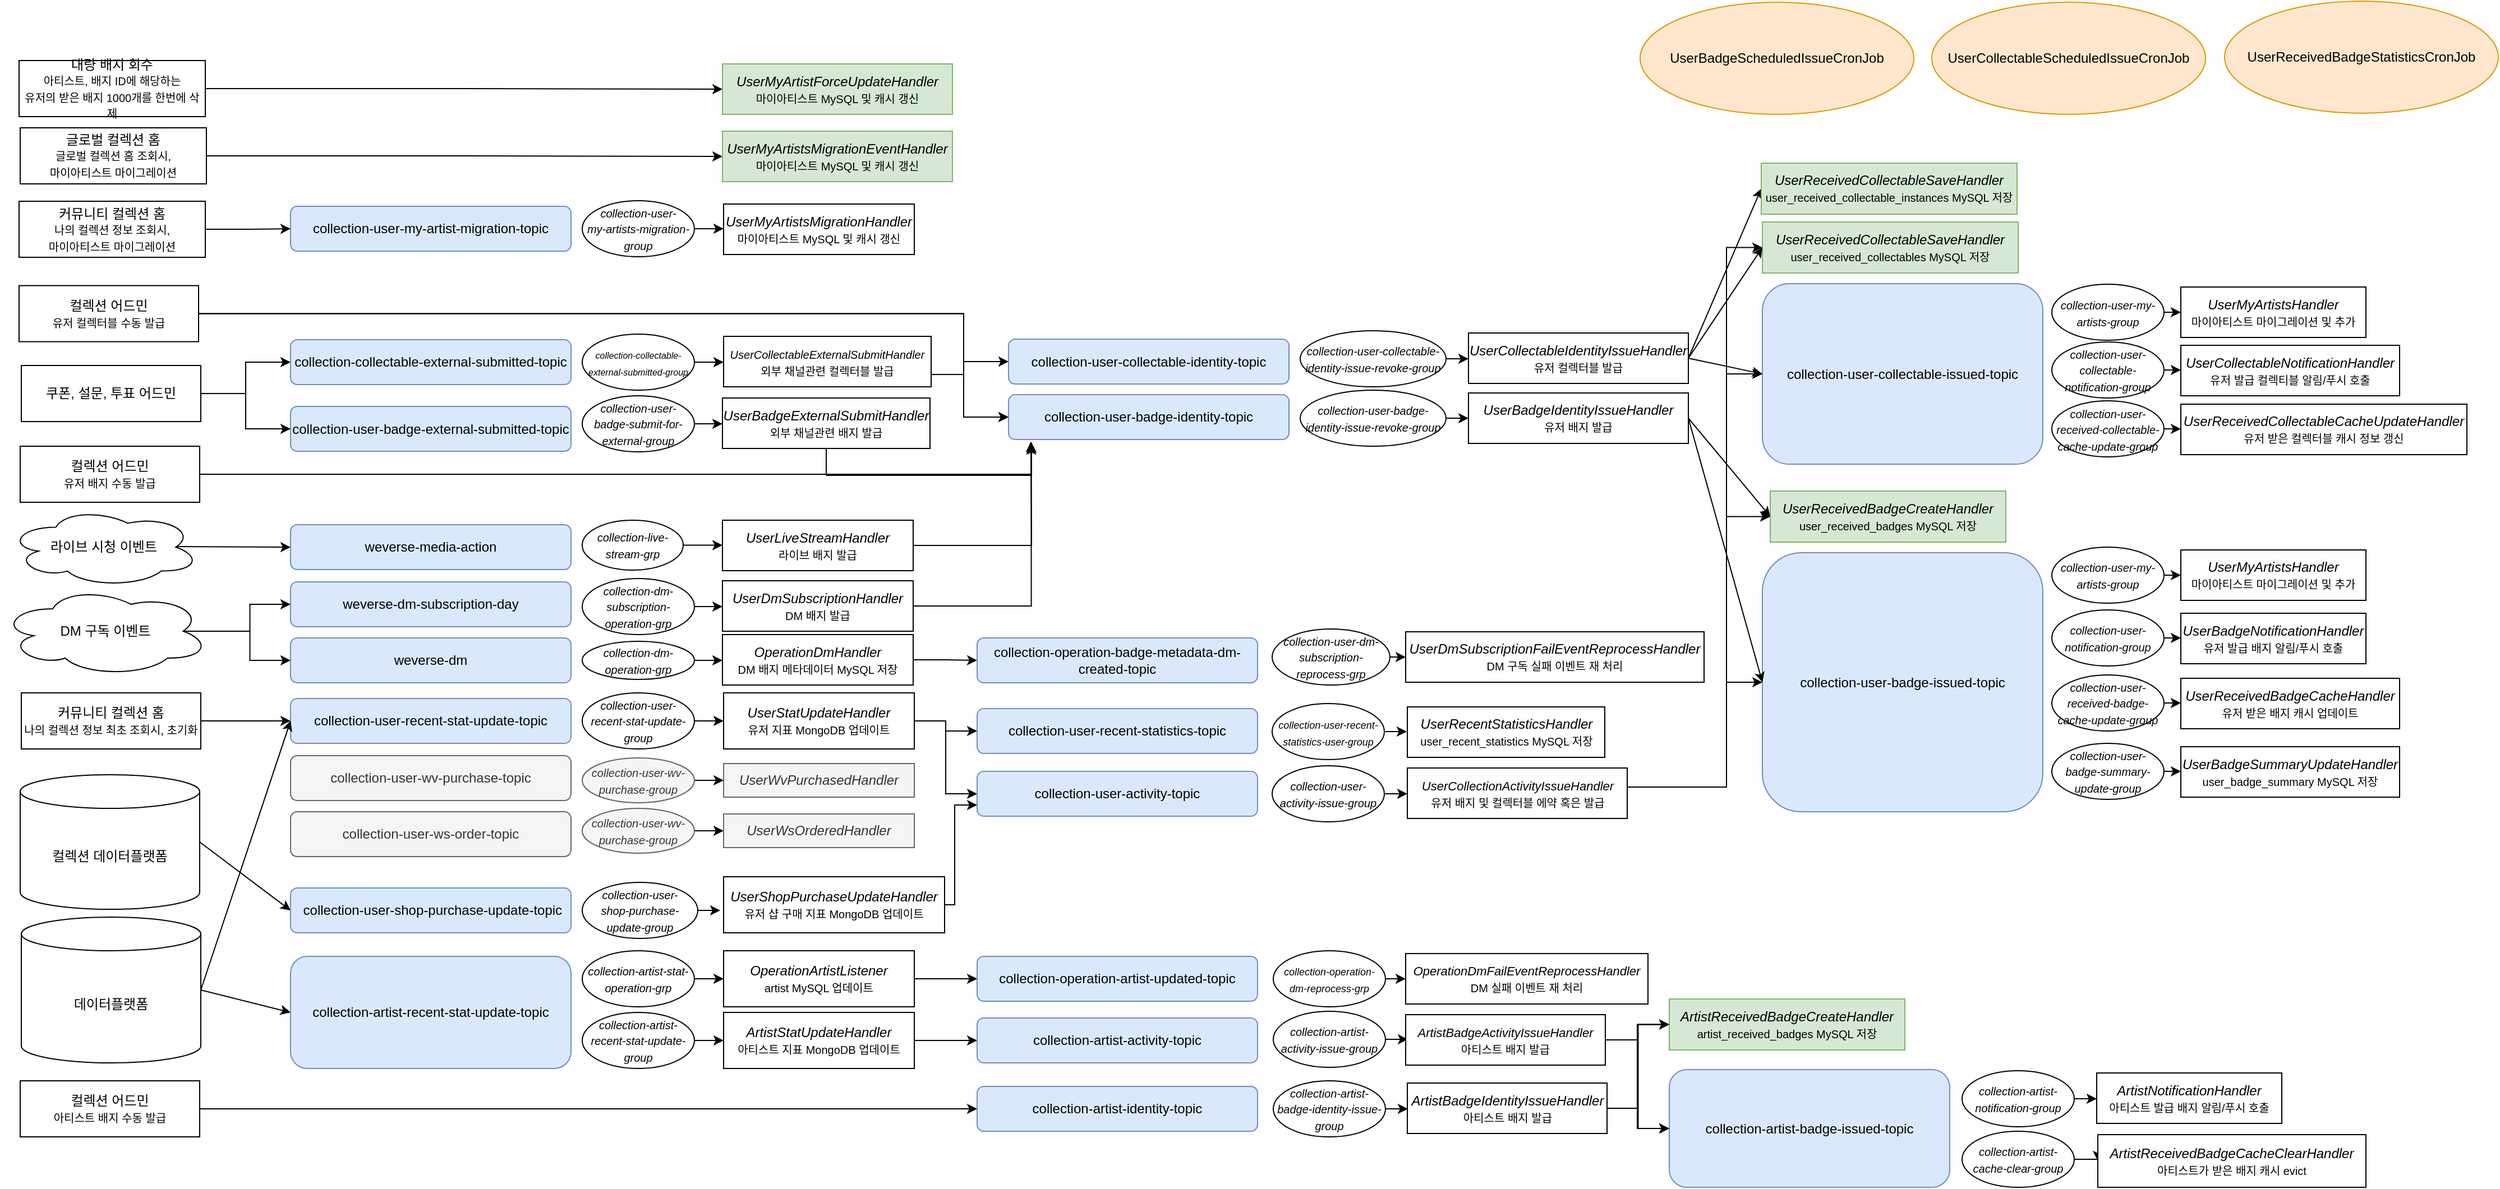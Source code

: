 <mxfile version="22.1.17" type="github">
  <diagram name="Kafka Event" id="AxXZHzaRcRMsWfZ9CsZy">
    <mxGraphModel dx="2446" dy="1454" grid="1" gridSize="10" guides="1" tooltips="1" connect="1" arrows="1" fold="1" page="1" pageScale="1" pageWidth="827" pageHeight="1169" math="0" shadow="0">
      <root>
        <mxCell id="0" />
        <mxCell id="1" parent="0" />
        <mxCell id="Hu20n-Qd5BMdo4HiK3WD-1" value="collection-user-recent-stat-update-topic" style="rounded=1;whiteSpace=wrap;html=1;fillColor=#dae8fc;strokeColor=#6c8ebf;" parent="1" vertex="1">
          <mxGeometry x="437" y="646" width="250" height="40" as="geometry" />
        </mxCell>
        <mxCell id="Hu20n-Qd5BMdo4HiK3WD-2" value="collection-operation-artist-updated-topic" style="rounded=1;whiteSpace=wrap;html=1;fillColor=#dae8fc;strokeColor=#6c8ebf;" parent="1" vertex="1">
          <mxGeometry x="1049" y="876" width="250" height="40" as="geometry" />
        </mxCell>
        <mxCell id="Hu20n-Qd5BMdo4HiK3WD-3" value="weverse-dm-subscription-day" style="rounded=1;whiteSpace=wrap;html=1;fillColor=#dae8fc;strokeColor=#6c8ebf;" parent="1" vertex="1">
          <mxGeometry x="437" y="542" width="250" height="40" as="geometry" />
        </mxCell>
        <mxCell id="Hu20n-Qd5BMdo4HiK3WD-4" value="collection-operation-badge-metadata-dm-created-topic" style="rounded=1;whiteSpace=wrap;html=1;fillColor=#dae8fc;strokeColor=#6c8ebf;" parent="1" vertex="1">
          <mxGeometry x="1049" y="592" width="250" height="40" as="geometry" />
        </mxCell>
        <mxCell id="Hu20n-Qd5BMdo4HiK3WD-6" value="collection-user-badge-identity-topic" style="rounded=1;whiteSpace=wrap;html=1;fillColor=#dae8fc;strokeColor=#6c8ebf;" parent="1" vertex="1">
          <mxGeometry x="1077" y="375" width="250" height="40" as="geometry" />
        </mxCell>
        <mxCell id="Hu20n-Qd5BMdo4HiK3WD-7" value="collection-user-collectable-identity-topic" style="rounded=1;whiteSpace=wrap;html=1;fillColor=#dae8fc;strokeColor=#6c8ebf;" parent="1" vertex="1">
          <mxGeometry x="1077" y="325.5" width="250" height="40" as="geometry" />
        </mxCell>
        <mxCell id="Hu20n-Qd5BMdo4HiK3WD-8" value="collection-artist-activity-topic" style="rounded=1;whiteSpace=wrap;html=1;fillColor=#dae8fc;strokeColor=#6c8ebf;" parent="1" vertex="1">
          <mxGeometry x="1049" y="931" width="250" height="40" as="geometry" />
        </mxCell>
        <mxCell id="Hu20n-Qd5BMdo4HiK3WD-9" value="collection-artist-identity-topic" style="rounded=1;whiteSpace=wrap;html=1;fillColor=#dae8fc;strokeColor=#6c8ebf;" parent="1" vertex="1">
          <mxGeometry x="1049" y="992" width="250" height="40" as="geometry" />
        </mxCell>
        <mxCell id="Hu20n-Qd5BMdo4HiK3WD-11" value="collection-artist-badge-issued-topic" style="rounded=1;whiteSpace=wrap;html=1;fillColor=#dae8fc;strokeColor=#6c8ebf;" parent="1" vertex="1">
          <mxGeometry x="1666" y="977" width="250" height="105" as="geometry" />
        </mxCell>
        <mxCell id="Hu20n-Qd5BMdo4HiK3WD-12" value="collection-user-collectable-issued-topic" style="rounded=1;whiteSpace=wrap;html=1;fillColor=#dae8fc;strokeColor=#6c8ebf;" parent="1" vertex="1">
          <mxGeometry x="1749" y="276" width="250" height="161" as="geometry" />
        </mxCell>
        <mxCell id="Hu20n-Qd5BMdo4HiK3WD-13" value="collection-user-my-artist-migration-topic" style="rounded=1;whiteSpace=wrap;html=1;fillColor=#dae8fc;strokeColor=#6c8ebf;" parent="1" vertex="1">
          <mxGeometry x="437" y="207" width="250" height="40" as="geometry" />
        </mxCell>
        <mxCell id="Hu20n-Qd5BMdo4HiK3WD-14" value="collection-user-activity-topic" style="rounded=1;whiteSpace=wrap;html=1;fillColor=#dae8fc;strokeColor=#6c8ebf;" parent="1" vertex="1">
          <mxGeometry x="1049" y="711" width="250" height="40" as="geometry" />
        </mxCell>
        <mxCell id="Hu20n-Qd5BMdo4HiK3WD-16" value="collection-user-badge-issued-topic" style="rounded=1;whiteSpace=wrap;html=1;fillColor=#dae8fc;strokeColor=#6c8ebf;" parent="1" vertex="1">
          <mxGeometry x="1749" y="516" width="250" height="231" as="geometry" />
        </mxCell>
        <mxCell id="Hu20n-Qd5BMdo4HiK3WD-17" value="collection-user-ws-order-topic" style="rounded=1;whiteSpace=wrap;html=1;fillColor=#f5f5f5;strokeColor=#666666;fontColor=#333333;" parent="1" vertex="1">
          <mxGeometry x="437" y="747" width="250" height="40" as="geometry" />
        </mxCell>
        <mxCell id="Hu20n-Qd5BMdo4HiK3WD-18" value="collection-user-wv-purchase-topic" style="rounded=1;whiteSpace=wrap;html=1;fillColor=#f5f5f5;strokeColor=#666666;fontColor=#333333;" parent="1" vertex="1">
          <mxGeometry x="437" y="697" width="250" height="40" as="geometry" />
        </mxCell>
        <mxCell id="Hu20n-Qd5BMdo4HiK3WD-19" value="collection-artist-recent-stat-update-topic" style="rounded=1;whiteSpace=wrap;html=1;fillColor=#dae8fc;strokeColor=#6c8ebf;" parent="1" vertex="1">
          <mxGeometry x="437" y="876" width="250" height="100" as="geometry" />
        </mxCell>
        <mxCell id="Hu20n-Qd5BMdo4HiK3WD-20" value="collection-user-recent-statistics-topic" style="rounded=1;whiteSpace=wrap;html=1;fillColor=#dae8fc;strokeColor=#6c8ebf;" parent="1" vertex="1">
          <mxGeometry x="1049" y="655" width="250" height="40" as="geometry" />
        </mxCell>
        <mxCell id="Hu20n-Qd5BMdo4HiK3WD-21" value="weverse-dm" style="rounded=1;whiteSpace=wrap;html=1;fillColor=#dae8fc;strokeColor=#6c8ebf;" parent="1" vertex="1">
          <mxGeometry x="437" y="592" width="250" height="40" as="geometry" />
        </mxCell>
        <mxCell id="Hu20n-Qd5BMdo4HiK3WD-22" value="weverse-media-action" style="rounded=1;whiteSpace=wrap;html=1;fillColor=#dae8fc;strokeColor=#6c8ebf;" parent="1" vertex="1">
          <mxGeometry x="437" y="491" width="250" height="40" as="geometry" />
        </mxCell>
        <mxCell id="Hu20n-Qd5BMdo4HiK3WD-23" value="collection-user-badge-external-submitted-topic" style="rounded=1;whiteSpace=wrap;html=1;fillColor=#dae8fc;strokeColor=#6c8ebf;" parent="1" vertex="1">
          <mxGeometry x="437" y="385.5" width="250" height="40" as="geometry" />
        </mxCell>
        <mxCell id="Hu20n-Qd5BMdo4HiK3WD-24" value="collection-collectable-external-submitted-topic" style="rounded=1;whiteSpace=wrap;html=1;fillColor=#dae8fc;strokeColor=#6c8ebf;" parent="1" vertex="1">
          <mxGeometry x="437" y="326" width="250" height="40" as="geometry" />
        </mxCell>
        <mxCell id="Hu20n-Qd5BMdo4HiK3WD-59" style="edgeStyle=orthogonalEdgeStyle;rounded=0;orthogonalLoop=1;jettySize=auto;html=1;exitX=1;exitY=0.5;exitDx=0;exitDy=0;" parent="1" source="Hu20n-Qd5BMdo4HiK3WD-27" target="Hu20n-Qd5BMdo4HiK3WD-34" edge="1">
          <mxGeometry relative="1" as="geometry" />
        </mxCell>
        <mxCell id="Hu20n-Qd5BMdo4HiK3WD-27" value="&lt;i&gt;&lt;font style=&quot;font-size: 9px;&quot;&gt;collection-user-recent-statistics-user-group&lt;/font&gt;&lt;/i&gt;" style="ellipse;whiteSpace=wrap;html=1;" parent="1" vertex="1">
          <mxGeometry x="1312" y="650.5" width="100" height="50" as="geometry" />
        </mxCell>
        <mxCell id="Hu20n-Qd5BMdo4HiK3WD-29" style="edgeStyle=orthogonalEdgeStyle;rounded=0;orthogonalLoop=1;jettySize=auto;html=1;entryX=0;entryY=0.5;entryDx=0;entryDy=0;exitX=1;exitY=0.5;exitDx=0;exitDy=0;" parent="1" source="Hu20n-Qd5BMdo4HiK3WD-35" target="Hu20n-Qd5BMdo4HiK3WD-20" edge="1">
          <mxGeometry relative="1" as="geometry">
            <mxPoint x="427" y="606" as="sourcePoint" />
            <Array as="points" />
          </mxGeometry>
        </mxCell>
        <mxCell id="Hu20n-Qd5BMdo4HiK3WD-28" value="&lt;font size=&quot;1&quot;&gt;&lt;i&gt;collection-user-recent-stat-update-group&lt;/i&gt;&lt;/font&gt;" style="ellipse;whiteSpace=wrap;html=1;" parent="1" vertex="1">
          <mxGeometry x="697" y="641" width="100" height="50" as="geometry" />
        </mxCell>
        <mxCell id="Hu20n-Qd5BMdo4HiK3WD-34" value="&lt;i&gt;UserRecentStatisticsHandler&lt;/i&gt;&lt;br style=&quot;border-color: var(--border-color);&quot;&gt;&lt;font style=&quot;font-size: 10px;&quot;&gt;user_recent_statistics MySQL 저장&lt;/font&gt;" style="rounded=0;whiteSpace=wrap;html=1;" parent="1" vertex="1">
          <mxGeometry x="1432.5" y="653.5" width="176" height="45" as="geometry" />
        </mxCell>
        <mxCell id="Hu20n-Qd5BMdo4HiK3WD-38" value="" style="edgeStyle=orthogonalEdgeStyle;rounded=0;orthogonalLoop=1;jettySize=auto;html=1;entryX=0;entryY=0.5;entryDx=0;entryDy=0;exitX=1;exitY=0.5;exitDx=0;exitDy=0;" parent="1" source="Hu20n-Qd5BMdo4HiK3WD-28" target="Hu20n-Qd5BMdo4HiK3WD-35" edge="1">
          <mxGeometry relative="1" as="geometry">
            <mxPoint x="514" y="343" as="sourcePoint" />
            <mxPoint x="1167" y="343" as="targetPoint" />
            <Array as="points" />
          </mxGeometry>
        </mxCell>
        <mxCell id="Hu20n-Qd5BMdo4HiK3WD-135" style="edgeStyle=orthogonalEdgeStyle;rounded=0;orthogonalLoop=1;jettySize=auto;html=1;exitX=1;exitY=0.5;exitDx=0;exitDy=0;entryX=0;entryY=0.5;entryDx=0;entryDy=0;" parent="1" source="Hu20n-Qd5BMdo4HiK3WD-35" target="Hu20n-Qd5BMdo4HiK3WD-14" edge="1">
          <mxGeometry relative="1" as="geometry" />
        </mxCell>
        <mxCell id="Hu20n-Qd5BMdo4HiK3WD-35" value="&lt;i&gt;UserStatUpdateHandler&lt;/i&gt;&lt;br&gt;&lt;font style=&quot;font-size: 10px;&quot;&gt;유저 지표 MongoDB 업데이트&lt;/font&gt;" style="rounded=0;whiteSpace=wrap;html=1;" parent="1" vertex="1">
          <mxGeometry x="823" y="641" width="170" height="50" as="geometry" />
        </mxCell>
        <mxCell id="Hu20n-Qd5BMdo4HiK3WD-40" style="edgeStyle=orthogonalEdgeStyle;rounded=0;orthogonalLoop=1;jettySize=auto;html=1;entryX=0;entryY=0.5;entryDx=0;entryDy=0;" parent="1" source="Hu20n-Qd5BMdo4HiK3WD-39" target="Hu20n-Qd5BMdo4HiK3WD-1" edge="1">
          <mxGeometry relative="1" as="geometry" />
        </mxCell>
        <mxCell id="Hu20n-Qd5BMdo4HiK3WD-39" value="커뮤니티 컬렉션 홈&lt;br&gt;&lt;font style=&quot;font-size: 10px;&quot;&gt;나의 컬렉션 정보 최초 조회시, 초기화&lt;/font&gt;" style="rounded=0;whiteSpace=wrap;html=1;" parent="1" vertex="1">
          <mxGeometry x="197" y="641" width="160" height="50" as="geometry" />
        </mxCell>
        <mxCell id="Hu20n-Qd5BMdo4HiK3WD-42" style="rounded=0;orthogonalLoop=1;jettySize=auto;html=1;exitX=1;exitY=0.5;exitDx=0;exitDy=0;exitPerimeter=0;entryX=0;entryY=0.5;entryDx=0;entryDy=0;" parent="1" source="Hu20n-Qd5BMdo4HiK3WD-41" target="Hu20n-Qd5BMdo4HiK3WD-1" edge="1">
          <mxGeometry relative="1" as="geometry" />
        </mxCell>
        <mxCell id="Hu20n-Qd5BMdo4HiK3WD-43" style="rounded=0;orthogonalLoop=1;jettySize=auto;html=1;exitX=1;exitY=0.5;exitDx=0;exitDy=0;exitPerimeter=0;entryX=0;entryY=0.5;entryDx=0;entryDy=0;" parent="1" source="Hu20n-Qd5BMdo4HiK3WD-41" target="Hu20n-Qd5BMdo4HiK3WD-19" edge="1">
          <mxGeometry relative="1" as="geometry">
            <mxPoint x="358" y="871" as="sourcePoint" />
          </mxGeometry>
        </mxCell>
        <mxCell id="Hu20n-Qd5BMdo4HiK3WD-41" value="데이터플랫폼" style="shape=cylinder3;whiteSpace=wrap;html=1;boundedLbl=1;backgroundOutline=1;size=15;" parent="1" vertex="1">
          <mxGeometry x="197" y="841" width="160" height="130" as="geometry" />
        </mxCell>
        <mxCell id="Hu20n-Qd5BMdo4HiK3WD-46" style="edgeStyle=orthogonalEdgeStyle;rounded=0;orthogonalLoop=1;jettySize=auto;html=1;exitX=1;exitY=0.5;exitDx=0;exitDy=0;entryX=0;entryY=0.5;entryDx=0;entryDy=0;" parent="1" source="Hu20n-Qd5BMdo4HiK3WD-44" target="Hu20n-Qd5BMdo4HiK3WD-45" edge="1">
          <mxGeometry relative="1" as="geometry" />
        </mxCell>
        <mxCell id="Hu20n-Qd5BMdo4HiK3WD-44" value="&lt;font style=&quot;font-size: 10px;&quot;&gt;&lt;i&gt;collection-artist-recent-stat-update-group&lt;/i&gt;&lt;/font&gt;" style="ellipse;whiteSpace=wrap;html=1;" parent="1" vertex="1">
          <mxGeometry x="697" y="926" width="100" height="50" as="geometry" />
        </mxCell>
        <mxCell id="Hu20n-Qd5BMdo4HiK3WD-138" style="edgeStyle=orthogonalEdgeStyle;rounded=0;orthogonalLoop=1;jettySize=auto;html=1;exitX=1;exitY=0.5;exitDx=0;exitDy=0;entryX=0;entryY=0.5;entryDx=0;entryDy=0;" parent="1" source="Hu20n-Qd5BMdo4HiK3WD-45" target="Hu20n-Qd5BMdo4HiK3WD-8" edge="1">
          <mxGeometry relative="1" as="geometry" />
        </mxCell>
        <mxCell id="Hu20n-Qd5BMdo4HiK3WD-45" value="&lt;i&gt;ArtistStatUpdateHandler&lt;br&gt;&lt;/i&gt;&lt;font style=&quot;font-size: 10px;&quot;&gt;아티스트 지표 MongoDB 업데이트&lt;/font&gt;" style="rounded=0;whiteSpace=wrap;html=1;" parent="1" vertex="1">
          <mxGeometry x="823" y="926" width="170" height="50" as="geometry" />
        </mxCell>
        <mxCell id="Hu20n-Qd5BMdo4HiK3WD-53" style="edgeStyle=orthogonalEdgeStyle;rounded=0;orthogonalLoop=1;jettySize=auto;html=1;exitX=1;exitY=0.5;exitDx=0;exitDy=0;entryX=0;entryY=0.5;entryDx=0;entryDy=0;" parent="1" source="Hu20n-Qd5BMdo4HiK3WD-48" target="Hu20n-Qd5BMdo4HiK3WD-52" edge="1">
          <mxGeometry relative="1" as="geometry" />
        </mxCell>
        <mxCell id="Hu20n-Qd5BMdo4HiK3WD-48" value="&lt;font style=&quot;font-size: 10px;&quot;&gt;&lt;i&gt;collection-artist-stat-operation-grp&lt;/i&gt;&lt;/font&gt;" style="ellipse;whiteSpace=wrap;html=1;" parent="1" vertex="1">
          <mxGeometry x="697" y="871" width="100" height="50" as="geometry" />
        </mxCell>
        <mxCell id="Hu20n-Qd5BMdo4HiK3WD-49" style="edgeStyle=orthogonalEdgeStyle;rounded=0;orthogonalLoop=1;jettySize=auto;html=1;exitX=0.5;exitY=1;exitDx=0;exitDy=0;" parent="1" source="Hu20n-Qd5BMdo4HiK3WD-19" target="Hu20n-Qd5BMdo4HiK3WD-19" edge="1">
          <mxGeometry relative="1" as="geometry" />
        </mxCell>
        <mxCell id="Hu20n-Qd5BMdo4HiK3WD-54" style="edgeStyle=orthogonalEdgeStyle;rounded=0;orthogonalLoop=1;jettySize=auto;html=1;exitX=1;exitY=0.5;exitDx=0;exitDy=0;entryX=0;entryY=0.5;entryDx=0;entryDy=0;" parent="1" source="Hu20n-Qd5BMdo4HiK3WD-52" target="Hu20n-Qd5BMdo4HiK3WD-2" edge="1">
          <mxGeometry relative="1" as="geometry" />
        </mxCell>
        <mxCell id="Hu20n-Qd5BMdo4HiK3WD-52" value="&lt;i&gt;OperationArtistListener&lt;br&gt;&lt;/i&gt;&lt;span style=&quot;font-size: 10px;&quot;&gt;artist MySQL 업데이트&lt;/span&gt;" style="rounded=0;whiteSpace=wrap;html=1;" parent="1" vertex="1">
          <mxGeometry x="823" y="871" width="170" height="50" as="geometry" />
        </mxCell>
        <mxCell id="Hu20n-Qd5BMdo4HiK3WD-57" style="edgeStyle=orthogonalEdgeStyle;rounded=0;orthogonalLoop=1;jettySize=auto;html=1;exitX=1;exitY=0.5;exitDx=0;exitDy=0;entryX=0;entryY=0.5;entryDx=0;entryDy=0;" parent="1" source="Hu20n-Qd5BMdo4HiK3WD-55" target="Hu20n-Qd5BMdo4HiK3WD-56" edge="1">
          <mxGeometry relative="1" as="geometry" />
        </mxCell>
        <mxCell id="Hu20n-Qd5BMdo4HiK3WD-55" value="&lt;i&gt;&lt;font style=&quot;font-size: 9px;&quot;&gt;collection-operation-&lt;br&gt;dm-reprocess-grp&lt;/font&gt;&lt;/i&gt;" style="ellipse;whiteSpace=wrap;html=1;" parent="1" vertex="1">
          <mxGeometry x="1313" y="871" width="100" height="50" as="geometry" />
        </mxCell>
        <mxCell id="Hu20n-Qd5BMdo4HiK3WD-56" value="&lt;font style=&quot;&quot;&gt;&lt;i style=&quot;&quot;&gt;&lt;font style=&quot;font-size: 11px;&quot;&gt;OperationDmFailEventReprocessHandler&lt;/font&gt;&lt;/i&gt;&lt;br&gt;&lt;/font&gt;&lt;font style=&quot;font-size: 10px;&quot;&gt;DM 실패 이벤트 재 처리&lt;/font&gt;" style="rounded=0;whiteSpace=wrap;html=1;" parent="1" vertex="1">
          <mxGeometry x="1431" y="873.5" width="216" height="45" as="geometry" />
        </mxCell>
        <mxCell id="Hu20n-Qd5BMdo4HiK3WD-62" style="edgeStyle=orthogonalEdgeStyle;rounded=0;orthogonalLoop=1;jettySize=auto;html=1;exitX=1;exitY=0.5;exitDx=0;exitDy=0;" parent="1" source="Hu20n-Qd5BMdo4HiK3WD-60" target="Hu20n-Qd5BMdo4HiK3WD-61" edge="1">
          <mxGeometry relative="1" as="geometry" />
        </mxCell>
        <mxCell id="Hu20n-Qd5BMdo4HiK3WD-60" value="&lt;font style=&quot;font-size: 10px;&quot;&gt;&lt;i&gt;collection-artist-activity-issue-group&lt;/i&gt;&lt;/font&gt;" style="ellipse;whiteSpace=wrap;html=1;" parent="1" vertex="1">
          <mxGeometry x="1313" y="925" width="100" height="50" as="geometry" />
        </mxCell>
        <mxCell id="Hu20n-Qd5BMdo4HiK3WD-65" style="rounded=0;orthogonalLoop=1;jettySize=auto;html=1;exitX=1;exitY=0.5;exitDx=0;exitDy=0;entryX=0;entryY=0.5;entryDx=0;entryDy=0;edgeStyle=orthogonalEdgeStyle;" parent="1" source="Hu20n-Qd5BMdo4HiK3WD-61" target="Hu20n-Qd5BMdo4HiK3WD-11" edge="1">
          <mxGeometry relative="1" as="geometry" />
        </mxCell>
        <mxCell id="Hu20n-Qd5BMdo4HiK3WD-73" style="rounded=0;orthogonalLoop=1;jettySize=auto;html=1;exitX=1;exitY=0.5;exitDx=0;exitDy=0;entryX=0;entryY=0.5;entryDx=0;entryDy=0;edgeStyle=orthogonalEdgeStyle;" parent="1" source="Hu20n-Qd5BMdo4HiK3WD-61" target="Hu20n-Qd5BMdo4HiK3WD-71" edge="1">
          <mxGeometry relative="1" as="geometry" />
        </mxCell>
        <mxCell id="Hu20n-Qd5BMdo4HiK3WD-61" value="&lt;font style=&quot;&quot;&gt;&lt;font size=&quot;1&quot; style=&quot;&quot;&gt;&lt;i style=&quot;font-size: 11px;&quot;&gt;ArtistBadgeActivityIssueHandler&lt;/i&gt;&lt;/font&gt;&lt;br&gt;&lt;span style=&quot;font-size: 10px;&quot;&gt;아티스트 배지 발급&lt;/span&gt;&lt;br&gt;&lt;/font&gt;" style="rounded=0;whiteSpace=wrap;html=1;" parent="1" vertex="1">
          <mxGeometry x="1431" y="928" width="178" height="45" as="geometry" />
        </mxCell>
        <mxCell id="Hu20n-Qd5BMdo4HiK3WD-71" value="&lt;i&gt;ArtistReceivedBadgeCreateHandler&lt;/i&gt;&lt;br&gt;&lt;font style=&quot;font-size: 10px;&quot;&gt;artist_received_badges&amp;nbsp;MySQL 저장&lt;/font&gt;" style="rounded=0;whiteSpace=wrap;html=1;fillColor=#d5e8d4;strokeColor=#82b366;" parent="1" vertex="1">
          <mxGeometry x="1666" y="914" width="210" height="45.5" as="geometry" />
        </mxCell>
        <mxCell id="Hu20n-Qd5BMdo4HiK3WD-77" style="edgeStyle=orthogonalEdgeStyle;rounded=0;orthogonalLoop=1;jettySize=auto;html=1;exitX=1;exitY=0.5;exitDx=0;exitDy=0;" parent="1" source="Hu20n-Qd5BMdo4HiK3WD-74" target="Hu20n-Qd5BMdo4HiK3WD-75" edge="1">
          <mxGeometry relative="1" as="geometry" />
        </mxCell>
        <mxCell id="Hu20n-Qd5BMdo4HiK3WD-74" value="&lt;font size=&quot;1&quot; style=&quot;&quot;&gt;&lt;i style=&quot;&quot;&gt;collection-artist-badge-identity-issue-group&lt;/i&gt;&lt;/font&gt;" style="ellipse;whiteSpace=wrap;html=1;" parent="1" vertex="1">
          <mxGeometry x="1313" y="987" width="100" height="50" as="geometry" />
        </mxCell>
        <mxCell id="Hu20n-Qd5BMdo4HiK3WD-79" style="rounded=0;orthogonalLoop=1;jettySize=auto;html=1;exitX=1;exitY=0.5;exitDx=0;exitDy=0;entryX=0;entryY=0.5;entryDx=0;entryDy=0;edgeStyle=orthogonalEdgeStyle;" parent="1" source="Hu20n-Qd5BMdo4HiK3WD-75" target="Hu20n-Qd5BMdo4HiK3WD-11" edge="1">
          <mxGeometry relative="1" as="geometry" />
        </mxCell>
        <mxCell id="Hu20n-Qd5BMdo4HiK3WD-81" style="rounded=0;orthogonalLoop=1;jettySize=auto;html=1;exitX=1;exitY=0.5;exitDx=0;exitDy=0;entryX=0;entryY=0.5;entryDx=0;entryDy=0;edgeStyle=orthogonalEdgeStyle;" parent="1" source="Hu20n-Qd5BMdo4HiK3WD-75" target="Hu20n-Qd5BMdo4HiK3WD-71" edge="1">
          <mxGeometry relative="1" as="geometry">
            <mxPoint x="1709" y="1042.75" as="targetPoint" />
          </mxGeometry>
        </mxCell>
        <mxCell id="Hu20n-Qd5BMdo4HiK3WD-75" value="&lt;i&gt;ArtistBadgeIdentityIssueHandler&lt;/i&gt;&lt;br&gt;&lt;font style=&quot;font-size: 10px;&quot;&gt;아티스트 배지 발급&lt;/font&gt;" style="rounded=0;whiteSpace=wrap;html=1;" parent="1" vertex="1">
          <mxGeometry x="1432.5" y="989" width="178" height="45" as="geometry" />
        </mxCell>
        <mxCell id="Hu20n-Qd5BMdo4HiK3WD-83" style="edgeStyle=orthogonalEdgeStyle;rounded=0;orthogonalLoop=1;jettySize=auto;html=1;exitX=1;exitY=0.5;exitDx=0;exitDy=0;entryX=0;entryY=0.5;entryDx=0;entryDy=0;" parent="1" source="Hu20n-Qd5BMdo4HiK3WD-82" target="Hu20n-Qd5BMdo4HiK3WD-9" edge="1">
          <mxGeometry relative="1" as="geometry" />
        </mxCell>
        <mxCell id="Hu20n-Qd5BMdo4HiK3WD-82" value="컬렉션 어드민&lt;br&gt;&lt;span style=&quot;font-size: 10px;&quot;&gt;아티스트 배지 수동 발급&lt;/span&gt;" style="rounded=0;whiteSpace=wrap;html=1;" parent="1" vertex="1">
          <mxGeometry x="196" y="987" width="160" height="50" as="geometry" />
        </mxCell>
        <mxCell id="Hu20n-Qd5BMdo4HiK3WD-89" style="edgeStyle=orthogonalEdgeStyle;rounded=0;orthogonalLoop=1;jettySize=auto;html=1;exitX=1;exitY=0.5;exitDx=0;exitDy=0;entryX=0;entryY=0.5;entryDx=0;entryDy=0;" parent="1" source="Hu20n-Qd5BMdo4HiK3WD-90" target="Hu20n-Qd5BMdo4HiK3WD-23" edge="1">
          <mxGeometry relative="1" as="geometry">
            <mxPoint x="357" y="391.5" as="sourcePoint" />
          </mxGeometry>
        </mxCell>
        <mxCell id="Hu20n-Qd5BMdo4HiK3WD-91" value="" style="edgeStyle=orthogonalEdgeStyle;rounded=0;orthogonalLoop=1;jettySize=auto;html=1;" parent="1" source="Hu20n-Qd5BMdo4HiK3WD-90" target="Hu20n-Qd5BMdo4HiK3WD-24" edge="1">
          <mxGeometry relative="1" as="geometry" />
        </mxCell>
        <mxCell id="Hu20n-Qd5BMdo4HiK3WD-90" value="쿠폰, 설문, 투표 어드민&lt;br&gt;" style="rounded=0;whiteSpace=wrap;html=1;" parent="1" vertex="1">
          <mxGeometry x="197" y="349" width="160" height="50" as="geometry" />
        </mxCell>
        <mxCell id="Hu20n-Qd5BMdo4HiK3WD-95" style="edgeStyle=orthogonalEdgeStyle;rounded=0;orthogonalLoop=1;jettySize=auto;html=1;exitX=0.875;exitY=0.5;exitDx=0;exitDy=0;exitPerimeter=0;entryX=0;entryY=0.5;entryDx=0;entryDy=0;" parent="1" target="Hu20n-Qd5BMdo4HiK3WD-22" edge="1">
          <mxGeometry relative="1" as="geometry">
            <mxPoint x="335.625" y="510.5" as="sourcePoint" />
          </mxGeometry>
        </mxCell>
        <mxCell id="Hu20n-Qd5BMdo4HiK3WD-94" value="라이브 시청 이벤트" style="ellipse;shape=cloud;whiteSpace=wrap;html=1;" parent="1" vertex="1">
          <mxGeometry x="185" y="475.5" width="171" height="71" as="geometry" />
        </mxCell>
        <mxCell id="Hu20n-Qd5BMdo4HiK3WD-97" style="edgeStyle=orthogonalEdgeStyle;rounded=0;orthogonalLoop=1;jettySize=auto;html=1;exitX=0.875;exitY=0.5;exitDx=0;exitDy=0;exitPerimeter=0;" parent="1" source="Hu20n-Qd5BMdo4HiK3WD-96" target="Hu20n-Qd5BMdo4HiK3WD-3" edge="1">
          <mxGeometry relative="1" as="geometry" />
        </mxCell>
        <mxCell id="Hu20n-Qd5BMdo4HiK3WD-98" style="edgeStyle=orthogonalEdgeStyle;rounded=0;orthogonalLoop=1;jettySize=auto;html=1;exitX=0.875;exitY=0.5;exitDx=0;exitDy=0;exitPerimeter=0;" parent="1" source="Hu20n-Qd5BMdo4HiK3WD-96" target="Hu20n-Qd5BMdo4HiK3WD-21" edge="1">
          <mxGeometry relative="1" as="geometry" />
        </mxCell>
        <mxCell id="Hu20n-Qd5BMdo4HiK3WD-96" value="DM 구독 이벤트" style="ellipse;shape=cloud;whiteSpace=wrap;html=1;" parent="1" vertex="1">
          <mxGeometry x="178.5" y="546" width="186" height="80" as="geometry" />
        </mxCell>
        <mxCell id="Hu20n-Qd5BMdo4HiK3WD-103" style="edgeStyle=orthogonalEdgeStyle;rounded=0;orthogonalLoop=1;jettySize=auto;html=1;exitX=1;exitY=0.5;exitDx=0;exitDy=0;entryX=0;entryY=0.5;entryDx=0;entryDy=0;" parent="1" source="Hu20n-Qd5BMdo4HiK3WD-99" target="Hu20n-Qd5BMdo4HiK3WD-102" edge="1">
          <mxGeometry relative="1" as="geometry" />
        </mxCell>
        <mxCell id="Hu20n-Qd5BMdo4HiK3WD-99" value="&lt;font size=&quot;1&quot;&gt;&lt;i&gt;collection-user-wv-purchase-group&lt;br&gt;&lt;/i&gt;&lt;/font&gt;" style="ellipse;whiteSpace=wrap;html=1;fillColor=#f5f5f5;fontColor=#333333;strokeColor=#666666;" parent="1" vertex="1">
          <mxGeometry x="697" y="699" width="100" height="40" as="geometry" />
        </mxCell>
        <mxCell id="Hu20n-Qd5BMdo4HiK3WD-107" style="edgeStyle=orthogonalEdgeStyle;rounded=0;orthogonalLoop=1;jettySize=auto;html=1;exitX=1;exitY=0.5;exitDx=0;exitDy=0;entryX=0;entryY=0.5;entryDx=0;entryDy=0;" parent="1" source="Hu20n-Qd5BMdo4HiK3WD-100" target="Hu20n-Qd5BMdo4HiK3WD-106" edge="1">
          <mxGeometry relative="1" as="geometry">
            <mxPoint x="817" y="612" as="targetPoint" />
          </mxGeometry>
        </mxCell>
        <mxCell id="Hu20n-Qd5BMdo4HiK3WD-100" value="&lt;font size=&quot;1&quot;&gt;&lt;i&gt;collection-dm-operation-grp&lt;/i&gt;&lt;/font&gt;" style="ellipse;whiteSpace=wrap;html=1;" parent="1" vertex="1">
          <mxGeometry x="697" y="595" width="100" height="34" as="geometry" />
        </mxCell>
        <mxCell id="Hu20n-Qd5BMdo4HiK3WD-105" style="edgeStyle=orthogonalEdgeStyle;rounded=0;orthogonalLoop=1;jettySize=auto;html=1;exitX=1;exitY=0.5;exitDx=0;exitDy=0;entryX=0;entryY=0.5;entryDx=0;entryDy=0;" parent="1" source="Hu20n-Qd5BMdo4HiK3WD-101" target="Hu20n-Qd5BMdo4HiK3WD-104" edge="1">
          <mxGeometry relative="1" as="geometry" />
        </mxCell>
        <mxCell id="Hu20n-Qd5BMdo4HiK3WD-101" value="&lt;font size=&quot;1&quot;&gt;&lt;i&gt;collection-user-wv-purchase-group&lt;br&gt;&lt;/i&gt;&lt;/font&gt;" style="ellipse;whiteSpace=wrap;html=1;fillColor=#f5f5f5;fontColor=#333333;strokeColor=#666666;" parent="1" vertex="1">
          <mxGeometry x="697" y="744" width="100" height="40" as="geometry" />
        </mxCell>
        <mxCell id="Hu20n-Qd5BMdo4HiK3WD-102" value="&lt;i&gt;UserWvPurchasedHandler&lt;/i&gt;" style="rounded=0;whiteSpace=wrap;html=1;fillColor=#f5f5f5;fontColor=#333333;strokeColor=#666666;" parent="1" vertex="1">
          <mxGeometry x="823" y="704" width="170" height="30" as="geometry" />
        </mxCell>
        <mxCell id="Hu20n-Qd5BMdo4HiK3WD-104" value="&lt;i&gt;UserWsOrderedHandler&lt;/i&gt;" style="rounded=0;whiteSpace=wrap;html=1;fillColor=#f5f5f5;fontColor=#333333;strokeColor=#666666;" parent="1" vertex="1">
          <mxGeometry x="823" y="749" width="170" height="30" as="geometry" />
        </mxCell>
        <mxCell id="Hu20n-Qd5BMdo4HiK3WD-108" style="edgeStyle=orthogonalEdgeStyle;rounded=0;orthogonalLoop=1;jettySize=auto;html=1;exitX=1;exitY=0.5;exitDx=0;exitDy=0;entryX=0;entryY=0.5;entryDx=0;entryDy=0;" parent="1" source="Hu20n-Qd5BMdo4HiK3WD-106" target="Hu20n-Qd5BMdo4HiK3WD-4" edge="1">
          <mxGeometry relative="1" as="geometry" />
        </mxCell>
        <mxCell id="Hu20n-Qd5BMdo4HiK3WD-106" value="&lt;font style=&quot;&quot;&gt;&lt;i&gt;OperationDmHandler&lt;br&gt;&lt;/i&gt;&lt;font style=&quot;font-size: 10px;&quot;&gt;DM 배지 메타데이터 MySQL 저장&lt;/font&gt;&lt;br&gt;&lt;/font&gt;" style="rounded=0;whiteSpace=wrap;html=1;" parent="1" vertex="1">
          <mxGeometry x="822" y="589" width="170" height="45" as="geometry" />
        </mxCell>
        <mxCell id="Hu20n-Qd5BMdo4HiK3WD-111" style="edgeStyle=orthogonalEdgeStyle;rounded=0;orthogonalLoop=1;jettySize=auto;html=1;exitX=1;exitY=0.5;exitDx=0;exitDy=0;entryX=0;entryY=0.5;entryDx=0;entryDy=0;" parent="1" source="Hu20n-Qd5BMdo4HiK3WD-109" target="Hu20n-Qd5BMdo4HiK3WD-110" edge="1">
          <mxGeometry relative="1" as="geometry" />
        </mxCell>
        <mxCell id="Hu20n-Qd5BMdo4HiK3WD-109" value="&lt;font size=&quot;1&quot;&gt;&lt;i&gt;collection-user-dm-subscription-reprocess-grp&lt;/i&gt;&lt;/font&gt;" style="ellipse;whiteSpace=wrap;html=1;" parent="1" vertex="1">
          <mxGeometry x="1312" y="584" width="105" height="50" as="geometry" />
        </mxCell>
        <mxCell id="Hu20n-Qd5BMdo4HiK3WD-110" value="&lt;i&gt;UserDmSubscriptionFailEventReprocessHandler&lt;/i&gt;&lt;br style=&quot;border-color: var(--border-color);&quot;&gt;&lt;font style=&quot;font-size: 10px;&quot;&gt;DM 구독 실패 이벤트 재 처리&lt;/font&gt;" style="rounded=0;whiteSpace=wrap;html=1;" parent="1" vertex="1">
          <mxGeometry x="1431" y="586.5" width="266" height="45" as="geometry" />
        </mxCell>
        <mxCell id="Hu20n-Qd5BMdo4HiK3WD-114" style="edgeStyle=orthogonalEdgeStyle;rounded=0;orthogonalLoop=1;jettySize=auto;html=1;exitX=1;exitY=0.5;exitDx=0;exitDy=0;entryX=0;entryY=0.5;entryDx=0;entryDy=0;" parent="1" source="Hu20n-Qd5BMdo4HiK3WD-112" target="Hu20n-Qd5BMdo4HiK3WD-113" edge="1">
          <mxGeometry relative="1" as="geometry" />
        </mxCell>
        <mxCell id="Hu20n-Qd5BMdo4HiK3WD-112" value="&lt;font size=&quot;1&quot;&gt;&lt;i&gt;collection-dm-subscription-operation-grp&lt;/i&gt;&lt;/font&gt;" style="ellipse;whiteSpace=wrap;html=1;" parent="1" vertex="1">
          <mxGeometry x="697" y="539" width="100" height="50" as="geometry" />
        </mxCell>
        <mxCell id="Hu20n-Qd5BMdo4HiK3WD-113" value="&lt;font style=&quot;&quot;&gt;&lt;i&gt;UserDmSubscriptionHandler&lt;br&gt;&lt;/i&gt;&lt;font style=&quot;font-size: 10px;&quot;&gt;DM 배지 발급&lt;/font&gt;&lt;br&gt;&lt;/font&gt;" style="rounded=0;whiteSpace=wrap;html=1;" parent="1" vertex="1">
          <mxGeometry x="822" y="541" width="170" height="45" as="geometry" />
        </mxCell>
        <mxCell id="Hu20n-Qd5BMdo4HiK3WD-120" style="edgeStyle=orthogonalEdgeStyle;rounded=0;orthogonalLoop=1;jettySize=auto;html=1;exitX=1;exitY=0.5;exitDx=0;exitDy=0;entryX=0;entryY=0.5;entryDx=0;entryDy=0;" parent="1" source="Hu20n-Qd5BMdo4HiK3WD-116" target="Hu20n-Qd5BMdo4HiK3WD-117" edge="1">
          <mxGeometry relative="1" as="geometry" />
        </mxCell>
        <mxCell id="Hu20n-Qd5BMdo4HiK3WD-116" value="&lt;font size=&quot;1&quot;&gt;&lt;i&gt;collection-live-stream-grp&lt;/i&gt;&lt;/font&gt;" style="ellipse;whiteSpace=wrap;html=1;" parent="1" vertex="1">
          <mxGeometry x="697" y="487" width="90" height="44.5" as="geometry" />
        </mxCell>
        <mxCell id="Hu20n-Qd5BMdo4HiK3WD-197" style="edgeStyle=orthogonalEdgeStyle;rounded=0;orthogonalLoop=1;jettySize=auto;html=1;exitX=1;exitY=0.5;exitDx=0;exitDy=0;" parent="1" source="Hu20n-Qd5BMdo4HiK3WD-117" edge="1">
          <mxGeometry relative="1" as="geometry">
            <mxPoint x="1097" y="417" as="targetPoint" />
          </mxGeometry>
        </mxCell>
        <mxCell id="Hu20n-Qd5BMdo4HiK3WD-117" value="&lt;font style=&quot;&quot;&gt;&lt;i&gt;UserLiveStreamHandler&lt;br&gt;&lt;/i&gt;&lt;font style=&quot;font-size: 10px;&quot;&gt;라이브 배지 발급&lt;/font&gt;&lt;br&gt;&lt;/font&gt;" style="rounded=0;whiteSpace=wrap;html=1;" parent="1" vertex="1">
          <mxGeometry x="822" y="487" width="170" height="45" as="geometry" />
        </mxCell>
        <mxCell id="Hu20n-Qd5BMdo4HiK3WD-124" style="edgeStyle=orthogonalEdgeStyle;rounded=0;orthogonalLoop=1;jettySize=auto;html=1;exitX=1;exitY=0.5;exitDx=0;exitDy=0;entryX=0;entryY=0.5;entryDx=0;entryDy=0;" parent="1" source="Hu20n-Qd5BMdo4HiK3WD-122" target="Hu20n-Qd5BMdo4HiK3WD-123" edge="1">
          <mxGeometry relative="1" as="geometry" />
        </mxCell>
        <mxCell id="Hu20n-Qd5BMdo4HiK3WD-122" value="&lt;font size=&quot;1&quot;&gt;&lt;i&gt;collection-user-badge-submit-for-external-group&lt;/i&gt;&lt;/font&gt;" style="ellipse;whiteSpace=wrap;html=1;" parent="1" vertex="1">
          <mxGeometry x="697" y="376" width="100" height="50" as="geometry" />
        </mxCell>
        <mxCell id="Hu20n-Qd5BMdo4HiK3WD-123" value="&lt;font style=&quot;&quot;&gt;&lt;i&gt;UserBadgeExternalSubmitHandler&lt;br&gt;&lt;/i&gt;&lt;font style=&quot;font-size: 10px;&quot;&gt;외부 채널관련 배지 발급&lt;/font&gt;&lt;br&gt;&lt;/font&gt;" style="rounded=0;whiteSpace=wrap;html=1;" parent="1" vertex="1">
          <mxGeometry x="822" y="378" width="185" height="45" as="geometry" />
        </mxCell>
        <mxCell id="Hu20n-Qd5BMdo4HiK3WD-128" style="edgeStyle=orthogonalEdgeStyle;rounded=0;orthogonalLoop=1;jettySize=auto;html=1;exitX=1;exitY=0.5;exitDx=0;exitDy=0;entryX=0;entryY=0.5;entryDx=0;entryDy=0;" parent="1" source="Hu20n-Qd5BMdo4HiK3WD-126" target="Hu20n-Qd5BMdo4HiK3WD-127" edge="1">
          <mxGeometry relative="1" as="geometry" />
        </mxCell>
        <mxCell id="Hu20n-Qd5BMdo4HiK3WD-126" value="&lt;font size=&quot;1&quot;&gt;&lt;i style=&quot;font-size: 8px;&quot;&gt;collection-collectable-external-submitted-group&lt;/i&gt;&lt;/font&gt;" style="ellipse;whiteSpace=wrap;html=1;" parent="1" vertex="1">
          <mxGeometry x="697" y="321" width="100" height="50" as="geometry" />
        </mxCell>
        <mxCell id="Hu20n-Qd5BMdo4HiK3WD-194" style="edgeStyle=orthogonalEdgeStyle;rounded=0;orthogonalLoop=1;jettySize=auto;html=1;exitX=1;exitY=0.5;exitDx=0;exitDy=0;entryX=0;entryY=0.5;entryDx=0;entryDy=0;" parent="1" source="Hu20n-Qd5BMdo4HiK3WD-127" target="Hu20n-Qd5BMdo4HiK3WD-6" edge="1">
          <mxGeometry relative="1" as="geometry">
            <mxPoint x="1077" y="345.286" as="targetPoint" />
            <Array as="points">
              <mxPoint x="1008" y="357" />
              <mxPoint x="1037" y="357" />
              <mxPoint x="1037" y="395" />
            </Array>
          </mxGeometry>
        </mxCell>
        <mxCell id="Hu20n-Qd5BMdo4HiK3WD-127" value="&lt;font style=&quot;font-size: 10px;&quot;&gt;&lt;i&gt;UserCollectableExternalSubmitHandler&lt;br&gt;&lt;/i&gt;&lt;font style=&quot;font-size: 10px;&quot;&gt;외부 채널관련 컬렉터블 발급&lt;/font&gt;&lt;br&gt;&lt;/font&gt;" style="rounded=0;whiteSpace=wrap;html=1;" parent="1" vertex="1">
          <mxGeometry x="823" y="323" width="185" height="45" as="geometry" />
        </mxCell>
        <mxCell id="Hu20n-Qd5BMdo4HiK3WD-132" style="edgeStyle=orthogonalEdgeStyle;rounded=0;orthogonalLoop=1;jettySize=auto;html=1;exitX=1;exitY=0.5;exitDx=0;exitDy=0;entryX=0;entryY=0.5;entryDx=0;entryDy=0;" parent="1" source="Hu20n-Qd5BMdo4HiK3WD-130" target="Hu20n-Qd5BMdo4HiK3WD-131" edge="1">
          <mxGeometry relative="1" as="geometry" />
        </mxCell>
        <mxCell id="Hu20n-Qd5BMdo4HiK3WD-130" value="&lt;font size=&quot;1&quot;&gt;&lt;i&gt;collection-user-&lt;br&gt;my-artists-migration-group&lt;/i&gt;&lt;/font&gt;" style="ellipse;whiteSpace=wrap;html=1;" parent="1" vertex="1">
          <mxGeometry x="697" y="202" width="100" height="50" as="geometry" />
        </mxCell>
        <mxCell id="Hu20n-Qd5BMdo4HiK3WD-131" value="&lt;font style=&quot;&quot;&gt;&lt;i&gt;UserMyArtistsMigrationHandler&lt;br&gt;&lt;/i&gt;&lt;span style=&quot;font-size: 10px;&quot;&gt;마이아티스트 MySQL 및 캐시 갱신&lt;/span&gt;&lt;br&gt;&lt;/font&gt;" style="rounded=0;whiteSpace=wrap;html=1;" parent="1" vertex="1">
          <mxGeometry x="823" y="205" width="170" height="45" as="geometry" />
        </mxCell>
        <mxCell id="Hu20n-Qd5BMdo4HiK3WD-134" style="edgeStyle=orthogonalEdgeStyle;rounded=0;orthogonalLoop=1;jettySize=auto;html=1;exitX=1;exitY=0.5;exitDx=0;exitDy=0;entryX=0;entryY=0.5;entryDx=0;entryDy=0;" parent="1" source="Hu20n-Qd5BMdo4HiK3WD-133" target="Hu20n-Qd5BMdo4HiK3WD-13" edge="1">
          <mxGeometry relative="1" as="geometry" />
        </mxCell>
        <mxCell id="Hu20n-Qd5BMdo4HiK3WD-133" value="커뮤니티 컬렉션 홈&lt;br&gt;&lt;font style=&quot;font-size: 10px;&quot;&gt;나의 컬렉션 정보 조회시, &lt;br&gt;마이아티스트 마이그레이션&lt;/font&gt;" style="rounded=0;whiteSpace=wrap;html=1;" parent="1" vertex="1">
          <mxGeometry x="195" y="202.5" width="166" height="50" as="geometry" />
        </mxCell>
        <mxCell id="Hu20n-Qd5BMdo4HiK3WD-140" style="edgeStyle=orthogonalEdgeStyle;rounded=0;orthogonalLoop=1;jettySize=auto;html=1;exitX=1;exitY=0.5;exitDx=0;exitDy=0;entryX=0;entryY=0.5;entryDx=0;entryDy=0;" parent="1" source="Hu20n-Qd5BMdo4HiK3WD-137" target="Hu20n-Qd5BMdo4HiK3WD-139" edge="1">
          <mxGeometry relative="1" as="geometry" />
        </mxCell>
        <mxCell id="Hu20n-Qd5BMdo4HiK3WD-137" value="&lt;font size=&quot;1&quot;&gt;&lt;i&gt;collection-user-activity-issue-group&lt;/i&gt;&lt;/font&gt;" style="ellipse;whiteSpace=wrap;html=1;" parent="1" vertex="1">
          <mxGeometry x="1312" y="706" width="100" height="50" as="geometry" />
        </mxCell>
        <mxCell id="Hu20n-Qd5BMdo4HiK3WD-141" style="edgeStyle=orthogonalEdgeStyle;rounded=0;orthogonalLoop=1;jettySize=auto;html=1;exitX=1;exitY=0.5;exitDx=0;exitDy=0;entryX=0;entryY=0.5;entryDx=0;entryDy=0;" parent="1" source="Hu20n-Qd5BMdo4HiK3WD-139" target="Hu20n-Qd5BMdo4HiK3WD-16" edge="1">
          <mxGeometry relative="1" as="geometry">
            <mxPoint x="1737" y="497" as="targetPoint" />
            <Array as="points">
              <mxPoint x="1629" y="725" />
              <mxPoint x="1717" y="725" />
              <mxPoint x="1717" y="632" />
            </Array>
          </mxGeometry>
        </mxCell>
        <mxCell id="Hu20n-Qd5BMdo4HiK3WD-142" style="edgeStyle=orthogonalEdgeStyle;rounded=0;orthogonalLoop=1;jettySize=auto;html=1;exitX=1;exitY=0.5;exitDx=0;exitDy=0;entryX=0;entryY=0.5;entryDx=0;entryDy=0;" parent="1" source="Hu20n-Qd5BMdo4HiK3WD-139" target="Hu20n-Qd5BMdo4HiK3WD-12" edge="1">
          <mxGeometry relative="1" as="geometry">
            <Array as="points">
              <mxPoint x="1629" y="725" />
              <mxPoint x="1717" y="725" />
              <mxPoint x="1717" y="357" />
            </Array>
          </mxGeometry>
        </mxCell>
        <mxCell id="Hu20n-Qd5BMdo4HiK3WD-144" style="edgeStyle=orthogonalEdgeStyle;rounded=0;orthogonalLoop=1;jettySize=auto;html=1;exitX=1;exitY=0.5;exitDx=0;exitDy=0;entryX=0;entryY=0.5;entryDx=0;entryDy=0;" parent="1" source="Hu20n-Qd5BMdo4HiK3WD-139" target="Hu20n-Qd5BMdo4HiK3WD-143" edge="1">
          <mxGeometry relative="1" as="geometry">
            <mxPoint x="1747" y="303" as="targetPoint" />
            <Array as="points">
              <mxPoint x="1629" y="725" />
              <mxPoint x="1717" y="725" />
              <mxPoint x="1717" y="244" />
            </Array>
          </mxGeometry>
        </mxCell>
        <mxCell id="Hu20n-Qd5BMdo4HiK3WD-146" style="edgeStyle=orthogonalEdgeStyle;rounded=0;orthogonalLoop=1;jettySize=auto;html=1;exitX=1;exitY=0.5;exitDx=0;exitDy=0;entryX=0;entryY=0.5;entryDx=0;entryDy=0;" parent="1" source="Hu20n-Qd5BMdo4HiK3WD-139" target="Hu20n-Qd5BMdo4HiK3WD-145" edge="1">
          <mxGeometry relative="1" as="geometry">
            <Array as="points">
              <mxPoint x="1629" y="725" />
              <mxPoint x="1717" y="725" />
              <mxPoint x="1717" y="484" />
            </Array>
          </mxGeometry>
        </mxCell>
        <mxCell id="Hu20n-Qd5BMdo4HiK3WD-139" value="&lt;i style=&quot;font-size: 11px;&quot;&gt;UserCollectionActivityIssueHandler&lt;br&gt;&lt;/i&gt;&lt;font size=&quot;1&quot;&gt;유저 배지 및 컬렉터블 에약 혹은 발급&lt;/font&gt;" style="rounded=0;whiteSpace=wrap;html=1;" parent="1" vertex="1">
          <mxGeometry x="1432.5" y="708" width="196" height="45" as="geometry" />
        </mxCell>
        <mxCell id="Hu20n-Qd5BMdo4HiK3WD-143" value="&lt;i&gt;UserReceivedCollectableSaveHandler&lt;/i&gt;&lt;br&gt;&lt;font style=&quot;font-size: 10px;&quot;&gt;user_received_collectables&amp;nbsp;MySQL 저장&lt;/font&gt;" style="rounded=0;whiteSpace=wrap;html=1;fillColor=#d5e8d4;strokeColor=#82b366;" parent="1" vertex="1">
          <mxGeometry x="1749" y="221" width="228" height="45.5" as="geometry" />
        </mxCell>
        <mxCell id="Hu20n-Qd5BMdo4HiK3WD-145" value="&lt;i&gt;UserReceivedBadgeCreateHandler&lt;/i&gt;&lt;br&gt;&lt;font style=&quot;font-size: 10px;&quot;&gt;user_received_badges&amp;nbsp;MySQL 저장&lt;/font&gt;" style="rounded=0;whiteSpace=wrap;html=1;fillColor=#d5e8d4;strokeColor=#82b366;" parent="1" vertex="1">
          <mxGeometry x="1756" y="461" width="210" height="45.5" as="geometry" />
        </mxCell>
        <mxCell id="Hu20n-Qd5BMdo4HiK3WD-168" style="edgeStyle=orthogonalEdgeStyle;rounded=0;orthogonalLoop=1;jettySize=auto;html=1;exitX=1;exitY=0.5;exitDx=0;exitDy=0;entryX=0;entryY=0.5;entryDx=0;entryDy=0;" parent="1" source="Hu20n-Qd5BMdo4HiK3WD-149" target="Hu20n-Qd5BMdo4HiK3WD-7" edge="1">
          <mxGeometry relative="1" as="geometry">
            <mxPoint x="807" y="357" as="targetPoint" />
            <Array as="points">
              <mxPoint x="1037" y="303" />
              <mxPoint x="1037" y="346" />
            </Array>
          </mxGeometry>
        </mxCell>
        <mxCell id="Hu20n-Qd5BMdo4HiK3WD-170" style="edgeStyle=orthogonalEdgeStyle;rounded=0;orthogonalLoop=1;jettySize=auto;html=1;exitX=1;exitY=0.5;exitDx=0;exitDy=0;entryX=0;entryY=0.5;entryDx=0;entryDy=0;" parent="1" source="Hu20n-Qd5BMdo4HiK3WD-149" target="Hu20n-Qd5BMdo4HiK3WD-6" edge="1">
          <mxGeometry relative="1" as="geometry">
            <mxPoint x="797" y="357" as="targetPoint" />
            <Array as="points">
              <mxPoint x="1037" y="303" />
              <mxPoint x="1037" y="395" />
            </Array>
          </mxGeometry>
        </mxCell>
        <mxCell id="Hu20n-Qd5BMdo4HiK3WD-149" value="컬렉션 어드민&lt;br&gt;&lt;span style=&quot;font-size: 10px;&quot;&gt;유저 컬렉터블 수동 발급&lt;/span&gt;" style="rounded=0;whiteSpace=wrap;html=1;" parent="1" vertex="1">
          <mxGeometry x="195" y="277.75" width="160" height="50" as="geometry" />
        </mxCell>
        <mxCell id="Hu20n-Qd5BMdo4HiK3WD-165" style="edgeStyle=orthogonalEdgeStyle;rounded=0;orthogonalLoop=1;jettySize=auto;html=1;exitX=1;exitY=0.5;exitDx=0;exitDy=0;entryX=0;entryY=0.5;entryDx=0;entryDy=0;" parent="1" source="Hu20n-Qd5BMdo4HiK3WD-162" target="Hu20n-Qd5BMdo4HiK3WD-163" edge="1">
          <mxGeometry relative="1" as="geometry" />
        </mxCell>
        <mxCell id="Hu20n-Qd5BMdo4HiK3WD-162" value="&lt;font size=&quot;1&quot;&gt;&lt;i&gt;collection-user-badge-identity-issue-revoke-group&lt;/i&gt;&lt;/font&gt;" style="ellipse;whiteSpace=wrap;html=1;" parent="1" vertex="1">
          <mxGeometry x="1337" y="371" width="130" height="50" as="geometry" />
        </mxCell>
        <mxCell id="Hu20n-Qd5BMdo4HiK3WD-166" style="rounded=0;orthogonalLoop=1;jettySize=auto;html=1;exitX=1;exitY=0.5;exitDx=0;exitDy=0;entryX=0;entryY=0.5;entryDx=0;entryDy=0;" parent="1" source="Hu20n-Qd5BMdo4HiK3WD-163" target="Hu20n-Qd5BMdo4HiK3WD-145" edge="1">
          <mxGeometry relative="1" as="geometry" />
        </mxCell>
        <mxCell id="Hu20n-Qd5BMdo4HiK3WD-167" style="rounded=0;orthogonalLoop=1;jettySize=auto;html=1;exitX=1;exitY=0.5;exitDx=0;exitDy=0;entryX=0;entryY=0.5;entryDx=0;entryDy=0;" parent="1" source="Hu20n-Qd5BMdo4HiK3WD-163" target="Hu20n-Qd5BMdo4HiK3WD-16" edge="1">
          <mxGeometry relative="1" as="geometry" />
        </mxCell>
        <mxCell id="Hu20n-Qd5BMdo4HiK3WD-163" value="&lt;i style=&quot;&quot;&gt;UserBadgeIdentityIssueHandler&lt;br&gt;&lt;/i&gt;&lt;font size=&quot;1&quot;&gt;유저 배지 발급&lt;/font&gt;" style="rounded=0;whiteSpace=wrap;html=1;" parent="1" vertex="1">
          <mxGeometry x="1487" y="373.5" width="196" height="45" as="geometry" />
        </mxCell>
        <mxCell id="3LvHx6EUab8GpIi02F8R-10" style="edgeStyle=orthogonalEdgeStyle;rounded=0;orthogonalLoop=1;jettySize=auto;html=1;exitX=1;exitY=0.5;exitDx=0;exitDy=0;entryX=0;entryY=0.5;entryDx=0;entryDy=0;" edge="1" parent="1" source="Hu20n-Qd5BMdo4HiK3WD-174" target="Hu20n-Qd5BMdo4HiK3WD-175">
          <mxGeometry relative="1" as="geometry" />
        </mxCell>
        <mxCell id="Hu20n-Qd5BMdo4HiK3WD-174" value="&lt;font size=&quot;1&quot;&gt;&lt;i&gt;collection-user-collectable-identity-issue-revoke-group&lt;/i&gt;&lt;/font&gt;" style="ellipse;whiteSpace=wrap;html=1;" parent="1" vertex="1">
          <mxGeometry x="1337" y="318" width="130" height="50" as="geometry" />
        </mxCell>
        <mxCell id="Hu20n-Qd5BMdo4HiK3WD-177" style="rounded=0;orthogonalLoop=1;jettySize=auto;html=1;exitX=1;exitY=0.5;exitDx=0;exitDy=0;entryX=0;entryY=0.5;entryDx=0;entryDy=0;" parent="1" source="Hu20n-Qd5BMdo4HiK3WD-175" target="Hu20n-Qd5BMdo4HiK3WD-176" edge="1">
          <mxGeometry relative="1" as="geometry" />
        </mxCell>
        <mxCell id="Hu20n-Qd5BMdo4HiK3WD-178" style="rounded=0;orthogonalLoop=1;jettySize=auto;html=1;exitX=1;exitY=0.5;exitDx=0;exitDy=0;entryX=0;entryY=0.5;entryDx=0;entryDy=0;" parent="1" source="Hu20n-Qd5BMdo4HiK3WD-175" target="Hu20n-Qd5BMdo4HiK3WD-143" edge="1">
          <mxGeometry relative="1" as="geometry" />
        </mxCell>
        <mxCell id="Hu20n-Qd5BMdo4HiK3WD-179" style="rounded=0;orthogonalLoop=1;jettySize=auto;html=1;exitX=1;exitY=0.5;exitDx=0;exitDy=0;entryX=0;entryY=0.5;entryDx=0;entryDy=0;" parent="1" source="Hu20n-Qd5BMdo4HiK3WD-175" target="Hu20n-Qd5BMdo4HiK3WD-12" edge="1">
          <mxGeometry relative="1" as="geometry" />
        </mxCell>
        <mxCell id="Hu20n-Qd5BMdo4HiK3WD-175" value="&lt;i&gt;UserCollectableIdentityIssueHandler&lt;/i&gt;&lt;font size=&quot;1&quot;&gt;유저 컬렉터블 발급&lt;/font&gt;" style="rounded=0;whiteSpace=wrap;html=1;" parent="1" vertex="1">
          <mxGeometry x="1487" y="320" width="196" height="45" as="geometry" />
        </mxCell>
        <mxCell id="Hu20n-Qd5BMdo4HiK3WD-176" value="&lt;i&gt;UserReceivedCollectableSaveHandler&lt;/i&gt;&lt;br&gt;&lt;font style=&quot;font-size: 10px;&quot;&gt;user_received_collectable_instances&amp;nbsp;MySQL 저장&lt;/font&gt;" style="rounded=0;whiteSpace=wrap;html=1;fillColor=#d5e8d4;strokeColor=#82b366;" parent="1" vertex="1">
          <mxGeometry x="1748" y="168.5" width="228" height="45.5" as="geometry" />
        </mxCell>
        <mxCell id="Hu20n-Qd5BMdo4HiK3WD-195" style="edgeStyle=orthogonalEdgeStyle;rounded=0;orthogonalLoop=1;jettySize=auto;html=1;exitX=1;exitY=0.5;exitDx=0;exitDy=0;" parent="1" source="Hu20n-Qd5BMdo4HiK3WD-180" edge="1">
          <mxGeometry relative="1" as="geometry">
            <mxPoint x="1097" y="417" as="targetPoint" />
          </mxGeometry>
        </mxCell>
        <mxCell id="Hu20n-Qd5BMdo4HiK3WD-180" value="컬렉션 어드민&lt;br&gt;&lt;span style=&quot;font-size: 10px;&quot;&gt;유저 배지 수동 발급&lt;/span&gt;" style="rounded=0;whiteSpace=wrap;html=1;" parent="1" vertex="1">
          <mxGeometry x="196" y="421" width="160" height="50" as="geometry" />
        </mxCell>
        <mxCell id="Hu20n-Qd5BMdo4HiK3WD-188" style="edgeStyle=orthogonalEdgeStyle;rounded=0;orthogonalLoop=1;jettySize=auto;html=1;exitX=1;exitY=0.5;exitDx=0;exitDy=0;" parent="1" source="Hu20n-Qd5BMdo4HiK3WD-182" target="Hu20n-Qd5BMdo4HiK3WD-187" edge="1">
          <mxGeometry relative="1" as="geometry" />
        </mxCell>
        <mxCell id="Hu20n-Qd5BMdo4HiK3WD-182" value="&lt;font size=&quot;1&quot;&gt;&lt;i&gt;collection-artist-notification-group&lt;/i&gt;&lt;/font&gt;" style="ellipse;whiteSpace=wrap;html=1;" parent="1" vertex="1">
          <mxGeometry x="1927" y="978" width="100" height="50" as="geometry" />
        </mxCell>
        <mxCell id="Hu20n-Qd5BMdo4HiK3WD-190" style="edgeStyle=orthogonalEdgeStyle;rounded=0;orthogonalLoop=1;jettySize=auto;html=1;exitX=1;exitY=0.5;exitDx=0;exitDy=0;entryX=0;entryY=0.5;entryDx=0;entryDy=0;" parent="1" source="Hu20n-Qd5BMdo4HiK3WD-183" target="Hu20n-Qd5BMdo4HiK3WD-189" edge="1">
          <mxGeometry relative="1" as="geometry" />
        </mxCell>
        <mxCell id="Hu20n-Qd5BMdo4HiK3WD-183" value="&lt;font size=&quot;1&quot;&gt;&lt;i&gt;collection-artist-cache-clear-group&lt;/i&gt;&lt;/font&gt;" style="ellipse;whiteSpace=wrap;html=1;" parent="1" vertex="1">
          <mxGeometry x="1927" y="1032" width="100" height="50" as="geometry" />
        </mxCell>
        <mxCell id="Hu20n-Qd5BMdo4HiK3WD-187" value="&lt;font style=&quot;&quot;&gt;&lt;i&gt;ArtistNotificationHandler&lt;br&gt;&lt;/i&gt;&lt;font style=&quot;font-size: 10px;&quot;&gt;아티스트 발급 배지 알림/푸시 호출&lt;/font&gt;&lt;br&gt;&lt;/font&gt;" style="rounded=0;whiteSpace=wrap;html=1;" parent="1" vertex="1">
          <mxGeometry x="2047" y="980" width="165" height="45" as="geometry" />
        </mxCell>
        <mxCell id="Hu20n-Qd5BMdo4HiK3WD-189" value="&lt;font style=&quot;&quot;&gt;&lt;i&gt;ArtistReceivedBadgeCacheClearHandler&lt;br&gt;&lt;/i&gt;&lt;font style=&quot;font-size: 10px;&quot;&gt;아티스트가 받은 배지 캐시 evict&lt;/font&gt;&lt;br&gt;&lt;/font&gt;" style="rounded=0;whiteSpace=wrap;html=1;" parent="1" vertex="1">
          <mxGeometry x="2048" y="1035" width="239" height="47" as="geometry" />
        </mxCell>
        <mxCell id="Hu20n-Qd5BMdo4HiK3WD-198" style="edgeStyle=orthogonalEdgeStyle;rounded=0;orthogonalLoop=1;jettySize=auto;html=1;exitX=1;exitY=0.5;exitDx=0;exitDy=0;entryX=0.081;entryY=1.114;entryDx=0;entryDy=0;entryPerimeter=0;" parent="1" source="Hu20n-Qd5BMdo4HiK3WD-113" target="Hu20n-Qd5BMdo4HiK3WD-6" edge="1">
          <mxGeometry relative="1" as="geometry" />
        </mxCell>
        <mxCell id="Hu20n-Qd5BMdo4HiK3WD-200" style="edgeStyle=orthogonalEdgeStyle;rounded=0;orthogonalLoop=1;jettySize=auto;html=1;exitX=0.5;exitY=1;exitDx=0;exitDy=0;entryX=0.082;entryY=1.079;entryDx=0;entryDy=0;entryPerimeter=0;" parent="1" source="Hu20n-Qd5BMdo4HiK3WD-123" target="Hu20n-Qd5BMdo4HiK3WD-6" edge="1">
          <mxGeometry relative="1" as="geometry">
            <Array as="points">
              <mxPoint x="915" y="447" />
              <mxPoint x="1098" y="447" />
            </Array>
          </mxGeometry>
        </mxCell>
        <mxCell id="Hu20n-Qd5BMdo4HiK3WD-203" style="edgeStyle=orthogonalEdgeStyle;rounded=0;orthogonalLoop=1;jettySize=auto;html=1;exitX=1;exitY=0.5;exitDx=0;exitDy=0;entryX=0;entryY=0.5;entryDx=0;entryDy=0;" parent="1" source="Hu20n-Qd5BMdo4HiK3WD-201" target="Hu20n-Qd5BMdo4HiK3WD-202" edge="1">
          <mxGeometry relative="1" as="geometry" />
        </mxCell>
        <mxCell id="Hu20n-Qd5BMdo4HiK3WD-201" value="&lt;font size=&quot;1&quot;&gt;&lt;i&gt;collection-user-my-artists-group&lt;/i&gt;&lt;/font&gt;" style="ellipse;whiteSpace=wrap;html=1;" parent="1" vertex="1">
          <mxGeometry x="2007" y="511" width="100" height="50" as="geometry" />
        </mxCell>
        <mxCell id="Hu20n-Qd5BMdo4HiK3WD-202" value="&lt;font style=&quot;&quot;&gt;&lt;i&gt;UserMyArtistsHandler&lt;br&gt;&lt;/i&gt;&lt;span style=&quot;font-size: 10px;&quot;&gt;마이아티스트 마이그레이션 및 추가&lt;/span&gt;&lt;br&gt;&lt;/font&gt;" style="rounded=0;whiteSpace=wrap;html=1;" parent="1" vertex="1">
          <mxGeometry x="2122" y="513.5" width="165" height="45" as="geometry" />
        </mxCell>
        <mxCell id="Hu20n-Qd5BMdo4HiK3WD-209" style="edgeStyle=orthogonalEdgeStyle;rounded=0;orthogonalLoop=1;jettySize=auto;html=1;exitX=1;exitY=0.5;exitDx=0;exitDy=0;entryX=0;entryY=0.5;entryDx=0;entryDy=0;" parent="1" source="Hu20n-Qd5BMdo4HiK3WD-205" target="Hu20n-Qd5BMdo4HiK3WD-206" edge="1">
          <mxGeometry relative="1" as="geometry" />
        </mxCell>
        <mxCell id="Hu20n-Qd5BMdo4HiK3WD-205" value="&lt;font size=&quot;1&quot;&gt;&lt;i&gt;collection-user-notification-group&lt;/i&gt;&lt;/font&gt;" style="ellipse;whiteSpace=wrap;html=1;" parent="1" vertex="1">
          <mxGeometry x="2007" y="567" width="100" height="50" as="geometry" />
        </mxCell>
        <mxCell id="Hu20n-Qd5BMdo4HiK3WD-206" value="&lt;font style=&quot;&quot;&gt;&lt;i&gt;UserBadgeNotificationHandler&lt;br&gt;&lt;/i&gt;&lt;font style=&quot;font-size: 10px;&quot;&gt;유저 발급 배지 알림/푸시 호출&lt;/font&gt;&lt;br&gt;&lt;/font&gt;" style="rounded=0;whiteSpace=wrap;html=1;" parent="1" vertex="1">
          <mxGeometry x="2122" y="570" width="165" height="45" as="geometry" />
        </mxCell>
        <mxCell id="Hu20n-Qd5BMdo4HiK3WD-210" style="edgeStyle=orthogonalEdgeStyle;rounded=0;orthogonalLoop=1;jettySize=auto;html=1;exitX=1;exitY=0.5;exitDx=0;exitDy=0;entryX=0;entryY=0.5;entryDx=0;entryDy=0;" parent="1" source="Hu20n-Qd5BMdo4HiK3WD-211" target="Hu20n-Qd5BMdo4HiK3WD-212" edge="1">
          <mxGeometry relative="1" as="geometry" />
        </mxCell>
        <mxCell id="Hu20n-Qd5BMdo4HiK3WD-211" value="&lt;font size=&quot;1&quot;&gt;&lt;i&gt;collection-user-received-badge-cache-update-group&lt;/i&gt;&lt;/font&gt;" style="ellipse;whiteSpace=wrap;html=1;" parent="1" vertex="1">
          <mxGeometry x="2007" y="625" width="100" height="50" as="geometry" />
        </mxCell>
        <mxCell id="Hu20n-Qd5BMdo4HiK3WD-212" value="&lt;font style=&quot;&quot;&gt;&lt;i&gt;UserReceivedBadgeCacheHandler&lt;br&gt;&lt;/i&gt;&lt;font style=&quot;font-size: 10px;&quot;&gt;유저 받은 배지 캐시 업데이트&lt;/font&gt;&lt;br&gt;&lt;/font&gt;" style="rounded=0;whiteSpace=wrap;html=1;" parent="1" vertex="1">
          <mxGeometry x="2122" y="628" width="195" height="45" as="geometry" />
        </mxCell>
        <mxCell id="Hu20n-Qd5BMdo4HiK3WD-213" style="edgeStyle=orthogonalEdgeStyle;rounded=0;orthogonalLoop=1;jettySize=auto;html=1;exitX=1;exitY=0.5;exitDx=0;exitDy=0;entryX=0;entryY=0.5;entryDx=0;entryDy=0;" parent="1" source="Hu20n-Qd5BMdo4HiK3WD-214" target="Hu20n-Qd5BMdo4HiK3WD-215" edge="1">
          <mxGeometry relative="1" as="geometry" />
        </mxCell>
        <mxCell id="Hu20n-Qd5BMdo4HiK3WD-214" value="&lt;font size=&quot;1&quot;&gt;&lt;i&gt;collection-user-badge-summary-update-group&lt;/i&gt;&lt;/font&gt;" style="ellipse;whiteSpace=wrap;html=1;" parent="1" vertex="1">
          <mxGeometry x="2007" y="686" width="100" height="50" as="geometry" />
        </mxCell>
        <mxCell id="Hu20n-Qd5BMdo4HiK3WD-215" value="&lt;font style=&quot;&quot;&gt;&lt;i&gt;UserBadgeSummaryUpdateHandler&lt;br&gt;&lt;/i&gt;&lt;font style=&quot;font-size: 10px;&quot;&gt;user_badge_summary MySQL 저장&lt;/font&gt;&lt;br&gt;&lt;/font&gt;" style="rounded=0;whiteSpace=wrap;html=1;" parent="1" vertex="1">
          <mxGeometry x="2122" y="689" width="195" height="45" as="geometry" />
        </mxCell>
        <mxCell id="Hu20n-Qd5BMdo4HiK3WD-216" style="edgeStyle=orthogonalEdgeStyle;rounded=0;orthogonalLoop=1;jettySize=auto;html=1;exitX=1;exitY=0.5;exitDx=0;exitDy=0;entryX=0;entryY=0.5;entryDx=0;entryDy=0;" parent="1" source="Hu20n-Qd5BMdo4HiK3WD-217" target="Hu20n-Qd5BMdo4HiK3WD-218" edge="1">
          <mxGeometry relative="1" as="geometry" />
        </mxCell>
        <mxCell id="Hu20n-Qd5BMdo4HiK3WD-217" value="&lt;font size=&quot;1&quot;&gt;&lt;i&gt;collection-user-my-artists-group&lt;/i&gt;&lt;/font&gt;" style="ellipse;whiteSpace=wrap;html=1;" parent="1" vertex="1">
          <mxGeometry x="2007" y="276.5" width="100" height="50" as="geometry" />
        </mxCell>
        <mxCell id="Hu20n-Qd5BMdo4HiK3WD-218" value="&lt;font style=&quot;&quot;&gt;&lt;i&gt;UserMyArtistsHandler&lt;br&gt;&lt;/i&gt;&lt;span style=&quot;font-size: 10px;&quot;&gt;마이아티스트 마이그레이션 및 추가&lt;/span&gt;&lt;br&gt;&lt;/font&gt;" style="rounded=0;whiteSpace=wrap;html=1;" parent="1" vertex="1">
          <mxGeometry x="2122" y="279" width="165" height="45" as="geometry" />
        </mxCell>
        <mxCell id="Hu20n-Qd5BMdo4HiK3WD-219" style="edgeStyle=orthogonalEdgeStyle;rounded=0;orthogonalLoop=1;jettySize=auto;html=1;exitX=1;exitY=0.5;exitDx=0;exitDy=0;entryX=0;entryY=0.5;entryDx=0;entryDy=0;" parent="1" source="Hu20n-Qd5BMdo4HiK3WD-220" target="Hu20n-Qd5BMdo4HiK3WD-221" edge="1">
          <mxGeometry relative="1" as="geometry" />
        </mxCell>
        <mxCell id="Hu20n-Qd5BMdo4HiK3WD-220" value="&lt;font size=&quot;1&quot;&gt;&lt;i&gt;collection-user-collectable-notification-group&lt;/i&gt;&lt;/font&gt;" style="ellipse;whiteSpace=wrap;html=1;" parent="1" vertex="1">
          <mxGeometry x="2007" y="328" width="100" height="50" as="geometry" />
        </mxCell>
        <mxCell id="Hu20n-Qd5BMdo4HiK3WD-221" value="&lt;font style=&quot;&quot;&gt;&lt;i&gt;UserCollectableNotificationHandler&lt;br&gt;&lt;/i&gt;&lt;font style=&quot;font-size: 10px;&quot;&gt;유저 발급 컬렉티블 알림/푸시 호출&lt;/font&gt;&lt;br&gt;&lt;/font&gt;" style="rounded=0;whiteSpace=wrap;html=1;" parent="1" vertex="1">
          <mxGeometry x="2122" y="331" width="195" height="45" as="geometry" />
        </mxCell>
        <mxCell id="Hu20n-Qd5BMdo4HiK3WD-225" style="edgeStyle=orthogonalEdgeStyle;rounded=0;orthogonalLoop=1;jettySize=auto;html=1;exitX=1;exitY=0.5;exitDx=0;exitDy=0;entryX=0;entryY=0.5;entryDx=0;entryDy=0;" parent="1" source="Hu20n-Qd5BMdo4HiK3WD-226" target="Hu20n-Qd5BMdo4HiK3WD-227" edge="1">
          <mxGeometry relative="1" as="geometry" />
        </mxCell>
        <mxCell id="Hu20n-Qd5BMdo4HiK3WD-226" value="&lt;font size=&quot;1&quot;&gt;&lt;i&gt;collection-user-received-collectable-cache-update-group&lt;/i&gt;&lt;/font&gt;" style="ellipse;whiteSpace=wrap;html=1;" parent="1" vertex="1">
          <mxGeometry x="2007" y="380.5" width="100" height="50" as="geometry" />
        </mxCell>
        <mxCell id="Hu20n-Qd5BMdo4HiK3WD-227" value="&lt;font style=&quot;&quot;&gt;&lt;i&gt;UserReceivedCollectableCacheUpdateHandler&lt;br&gt;&lt;/i&gt;&lt;font style=&quot;font-size: 10px;&quot;&gt;유저 받은 컬렉터블 캐시 정보 갱신&lt;/font&gt;&lt;br&gt;&lt;/font&gt;" style="rounded=0;whiteSpace=wrap;html=1;" parent="1" vertex="1">
          <mxGeometry x="2122" y="383.5" width="255" height="45" as="geometry" />
        </mxCell>
        <mxCell id="DTHHv9JEVWMg8IJcQIcM-2" style="edgeStyle=orthogonalEdgeStyle;rounded=0;orthogonalLoop=1;jettySize=auto;html=1;exitX=1;exitY=0.5;exitDx=0;exitDy=0;entryX=0;entryY=0.5;entryDx=0;entryDy=0;" parent="1" source="DTHHv9JEVWMg8IJcQIcM-1" target="DTHHv9JEVWMg8IJcQIcM-3" edge="1">
          <mxGeometry relative="1" as="geometry">
            <mxPoint x="797" y="162" as="targetPoint" />
          </mxGeometry>
        </mxCell>
        <mxCell id="DTHHv9JEVWMg8IJcQIcM-1" value="글로벌 컬렉션 홈&lt;br&gt;&lt;font style=&quot;font-size: 10px;&quot;&gt;글로벌 컬렉션 홈 조회시, &lt;br&gt;마이아티스트 마이그레이션&lt;/font&gt;" style="rounded=0;whiteSpace=wrap;html=1;" parent="1" vertex="1">
          <mxGeometry x="196" y="137" width="166" height="50" as="geometry" />
        </mxCell>
        <mxCell id="DTHHv9JEVWMg8IJcQIcM-3" value="&lt;font style=&quot;&quot;&gt;&lt;i&gt;UserMyArtistsMigrationEventHandler&lt;br&gt;&lt;/i&gt;&lt;span style=&quot;font-size: 10px;&quot;&gt;마이아티스트 MySQL 및 캐시 갱신&lt;/span&gt;&lt;br&gt;&lt;/font&gt;" style="rounded=0;whiteSpace=wrap;html=1;fillColor=#d5e8d4;strokeColor=#82b366;" parent="1" vertex="1">
          <mxGeometry x="822" y="140" width="205" height="45" as="geometry" />
        </mxCell>
        <mxCell id="DTHHv9JEVWMg8IJcQIcM-6" style="edgeStyle=orthogonalEdgeStyle;rounded=0;orthogonalLoop=1;jettySize=auto;html=1;exitX=1;exitY=0.5;exitDx=0;exitDy=0;entryX=0;entryY=0.5;entryDx=0;entryDy=0;" parent="1" source="DTHHv9JEVWMg8IJcQIcM-4" target="DTHHv9JEVWMg8IJcQIcM-5" edge="1">
          <mxGeometry relative="1" as="geometry" />
        </mxCell>
        <mxCell id="DTHHv9JEVWMg8IJcQIcM-4" value="대량 배지 회수&lt;br&gt;&lt;font style=&quot;font-size: 10px;&quot;&gt;아티스트, 배지 ID에 해당하는 &lt;br&gt;유저의 받은 배지 1000개를 한번에 삭제&lt;/font&gt;" style="rounded=0;whiteSpace=wrap;html=1;" parent="1" vertex="1">
          <mxGeometry x="195" y="77" width="166" height="50" as="geometry" />
        </mxCell>
        <mxCell id="DTHHv9JEVWMg8IJcQIcM-5" value="&lt;font style=&quot;&quot;&gt;&lt;i&gt;UserMyArtistForceUpdateHandler&lt;br&gt;&lt;/i&gt;&lt;span style=&quot;font-size: 10px;&quot;&gt;마이아티스트 MySQL 및 캐시 갱신&lt;/span&gt;&lt;br&gt;&lt;/font&gt;" style="rounded=0;whiteSpace=wrap;html=1;fillColor=#d5e8d4;strokeColor=#82b366;" parent="1" vertex="1">
          <mxGeometry x="822" y="80" width="205" height="45" as="geometry" />
        </mxCell>
        <mxCell id="3LvHx6EUab8GpIi02F8R-3" style="rounded=0;orthogonalLoop=1;jettySize=auto;html=1;exitX=1;exitY=0.5;exitDx=0;exitDy=0;exitPerimeter=0;entryX=0;entryY=0.5;entryDx=0;entryDy=0;" edge="1" parent="1" source="3LvHx6EUab8GpIi02F8R-1" target="3LvHx6EUab8GpIi02F8R-2">
          <mxGeometry relative="1" as="geometry" />
        </mxCell>
        <mxCell id="3LvHx6EUab8GpIi02F8R-1" value="컬렉션 데이터플랫폼" style="shape=cylinder3;whiteSpace=wrap;html=1;boundedLbl=1;backgroundOutline=1;size=15;" vertex="1" parent="1">
          <mxGeometry x="196" y="714" width="160" height="120" as="geometry" />
        </mxCell>
        <mxCell id="3LvHx6EUab8GpIi02F8R-2" value="&amp;nbsp;collection-user-shop-purchase-update-topic" style="rounded=1;whiteSpace=wrap;html=1;fillColor=#dae8fc;strokeColor=#6c8ebf;" vertex="1" parent="1">
          <mxGeometry x="437" y="815" width="250" height="40" as="geometry" />
        </mxCell>
        <mxCell id="3LvHx6EUab8GpIi02F8R-8" style="edgeStyle=orthogonalEdgeStyle;rounded=0;orthogonalLoop=1;jettySize=auto;html=1;exitX=1;exitY=0.5;exitDx=0;exitDy=0;" edge="1" parent="1" source="3LvHx6EUab8GpIi02F8R-5">
          <mxGeometry relative="1" as="geometry">
            <mxPoint x="820" y="834.75" as="targetPoint" />
          </mxGeometry>
        </mxCell>
        <mxCell id="3LvHx6EUab8GpIi02F8R-5" value="&lt;font size=&quot;1&quot;&gt;&lt;i&gt;collection-user-&lt;br&gt;shop-purchase-update-group&lt;/i&gt;&lt;/font&gt;" style="ellipse;whiteSpace=wrap;html=1;" vertex="1" parent="1">
          <mxGeometry x="697" y="810" width="103" height="50" as="geometry" />
        </mxCell>
        <mxCell id="3LvHx6EUab8GpIi02F8R-9" style="edgeStyle=orthogonalEdgeStyle;rounded=0;orthogonalLoop=1;jettySize=auto;html=1;exitX=1;exitY=0.5;exitDx=0;exitDy=0;entryX=0;entryY=0.75;entryDx=0;entryDy=0;" edge="1" parent="1" source="3LvHx6EUab8GpIi02F8R-6" target="Hu20n-Qd5BMdo4HiK3WD-14">
          <mxGeometry relative="1" as="geometry">
            <Array as="points">
              <mxPoint x="1029" y="830" />
              <mxPoint x="1029" y="741" />
            </Array>
          </mxGeometry>
        </mxCell>
        <mxCell id="3LvHx6EUab8GpIi02F8R-6" value="&lt;i&gt;UserShopPurchaseUpdateHandler&lt;/i&gt;&lt;br&gt;&lt;font style=&quot;font-size: 10px;&quot;&gt;유저 샵 구매 지표 MongoDB 업데이트&lt;/font&gt;" style="rounded=0;whiteSpace=wrap;html=1;" vertex="1" parent="1">
          <mxGeometry x="823" y="805" width="197" height="50" as="geometry" />
        </mxCell>
        <mxCell id="3LvHx6EUab8GpIi02F8R-13" value="UserCollectableScheduledIssueCronJob" style="ellipse;whiteSpace=wrap;html=1;fillColor=#ffe6cc;strokeColor=#d79b00;" vertex="1" parent="1">
          <mxGeometry x="1900" y="25" width="244" height="100" as="geometry" />
        </mxCell>
        <mxCell id="3LvHx6EUab8GpIi02F8R-14" value="UserBadgeScheduledIssueCronJob" style="ellipse;whiteSpace=wrap;html=1;fillColor=#ffe6cc;strokeColor=#d79b00;gradientColor=none;" vertex="1" parent="1">
          <mxGeometry x="1640" y="25" width="244" height="100" as="geometry" />
        </mxCell>
        <mxCell id="3LvHx6EUab8GpIi02F8R-15" value="UserReceivedBadgeStatisticsCronJob" style="ellipse;whiteSpace=wrap;html=1;fillColor=#ffe6cc;strokeColor=#d79b00;" vertex="1" parent="1">
          <mxGeometry x="2161" y="24" width="244" height="100" as="geometry" />
        </mxCell>
      </root>
    </mxGraphModel>
  </diagram>
</mxfile>
